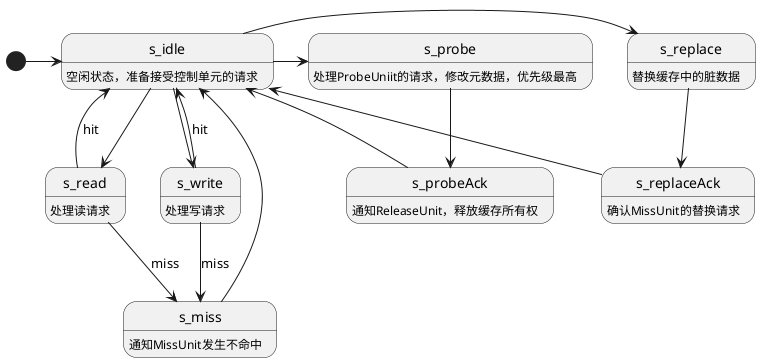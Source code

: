 @startuml

[*] -> s_idle
s_idle -> s_probe
s_idle -> s_replace
s_idle -d-> s_write
s_idle -d-> s_read
s_idle : 空闲状态，准备接受控制单元的请求

s_probe -d-> s_probeAck
s_probe : 处理ProbeUniit的请求，修改元数据，优先级最高

s_probeAck -> s_idle
s_probeAck : 通知ReleaseUnit，释放缓存所有权

s_read -> s_idle : hit
s_read -d-> s_miss : miss
s_read : 处理读请求

s_write -> s_idle : hit
s_write -d-> s_miss : miss
s_write : 处理写请求

s_miss -> s_idle
s_miss : 通知MissUnit发生不命中

s_replace -d-> s_replaceAck
s_replace : 替换缓存中的脏数据

s_replaceAck -> s_idle
s_replaceAck : 确认MissUnit的替换请求

@enduml
